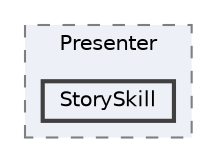digraph "002_UI/Script/Presenter/StorySkill"
{
 // LATEX_PDF_SIZE
  bgcolor="transparent";
  edge [fontname=Helvetica,fontsize=10,labelfontname=Helvetica,labelfontsize=10];
  node [fontname=Helvetica,fontsize=10,shape=box,height=0.2,width=0.4];
  compound=true
  subgraph clusterdir_c14f81583e1424d99d080d8844ddf43a {
    graph [ bgcolor="#edf0f7", pencolor="grey50", label="Presenter", fontname=Helvetica,fontsize=10 style="filled,dashed", URL="dir_c14f81583e1424d99d080d8844ddf43a.html",tooltip=""]
  dir_5750ea582a65f27c9d42f9b08b8c2438 [label="StorySkill", fillcolor="#edf0f7", color="grey25", style="filled,bold", URL="dir_5750ea582a65f27c9d42f9b08b8c2438.html",tooltip=""];
  }
}
